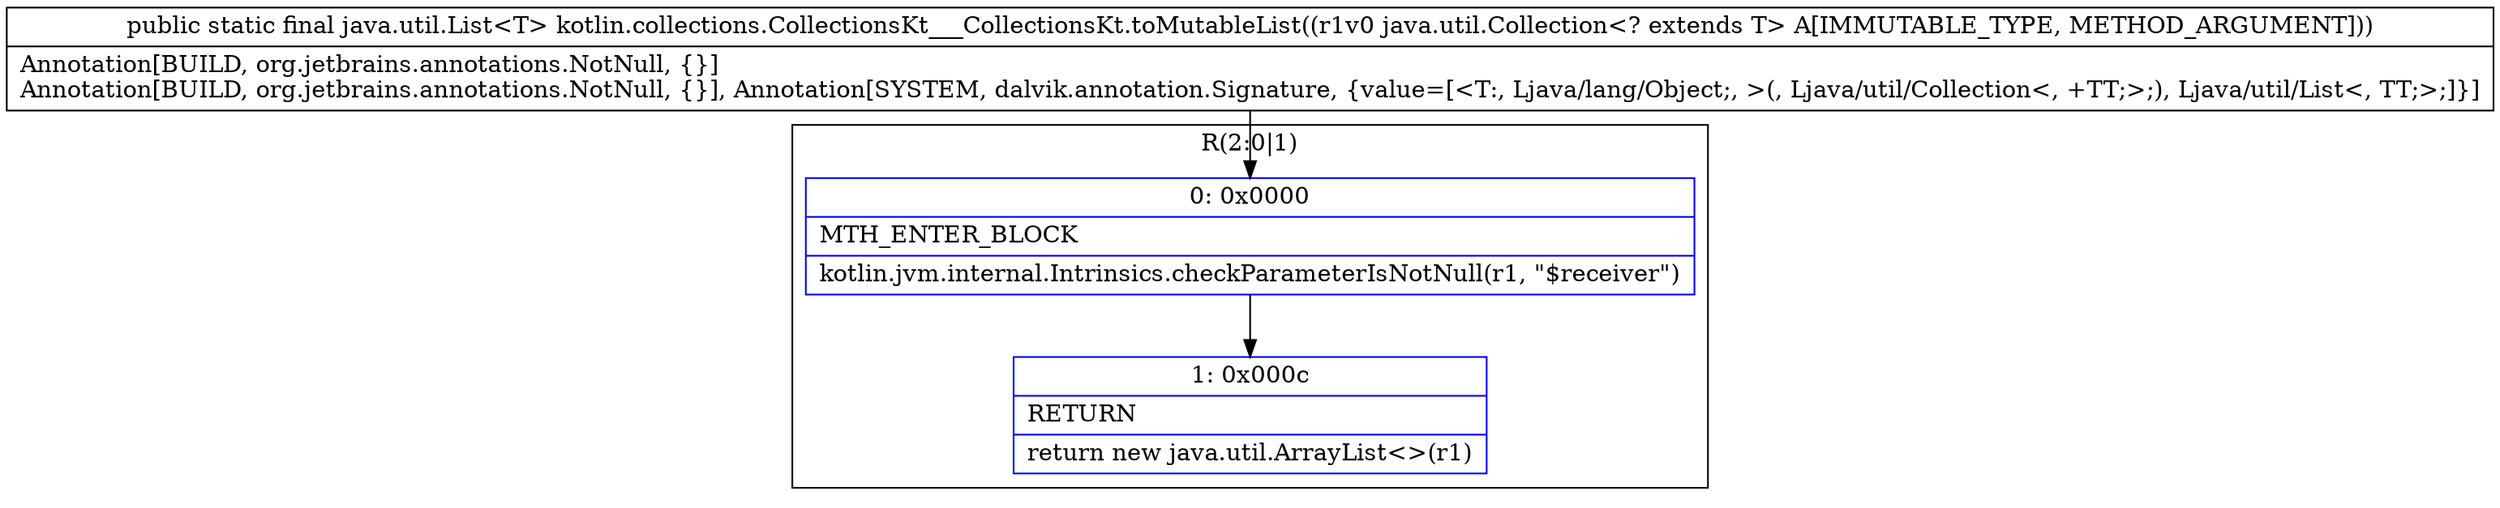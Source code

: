 digraph "CFG forkotlin.collections.CollectionsKt___CollectionsKt.toMutableList(Ljava\/util\/Collection;)Ljava\/util\/List;" {
subgraph cluster_Region_1999941235 {
label = "R(2:0|1)";
node [shape=record,color=blue];
Node_0 [shape=record,label="{0\:\ 0x0000|MTH_ENTER_BLOCK\l|kotlin.jvm.internal.Intrinsics.checkParameterIsNotNull(r1, \"$receiver\")\l}"];
Node_1 [shape=record,label="{1\:\ 0x000c|RETURN\l|return new java.util.ArrayList\<\>(r1)\l}"];
}
MethodNode[shape=record,label="{public static final java.util.List\<T\> kotlin.collections.CollectionsKt___CollectionsKt.toMutableList((r1v0 java.util.Collection\<? extends T\> A[IMMUTABLE_TYPE, METHOD_ARGUMENT]))  | Annotation[BUILD, org.jetbrains.annotations.NotNull, \{\}]\lAnnotation[BUILD, org.jetbrains.annotations.NotNull, \{\}], Annotation[SYSTEM, dalvik.annotation.Signature, \{value=[\<T:, Ljava\/lang\/Object;, \>(, Ljava\/util\/Collection\<, +TT;\>;), Ljava\/util\/List\<, TT;\>;]\}]\l}"];
MethodNode -> Node_0;
Node_0 -> Node_1;
}

